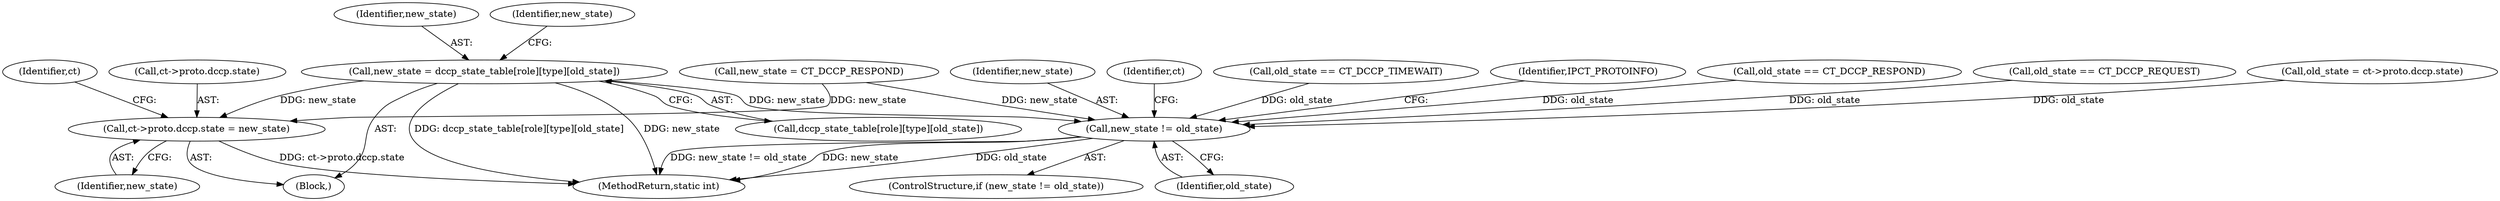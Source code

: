digraph "0_linux_b22f5126a24b3b2f15448c3f2a254fc10cbc2b92_1@array" {
"1000190" [label="(Call,new_state = dccp_state_table[role][type][old_state])"];
"1000421" [label="(Call,ct->proto.dccp.state = new_state)"];
"1000436" [label="(Call,new_state != old_state)"];
"1000433" [label="(Identifier,ct)"];
"1000111" [label="(Block,)"];
"1000437" [label="(Identifier,new_state)"];
"1000443" [label="(Identifier,ct)"];
"1000421" [label="(Call,ct->proto.dccp.state = new_state)"];
"1000435" [label="(ControlStructure,if (new_state != old_state))"];
"1000451" [label="(MethodReturn,static int)"];
"1000205" [label="(Call,old_state == CT_DCCP_TIMEWAIT)"];
"1000440" [label="(Identifier,IPCT_PROTOINFO)"];
"1000255" [label="(Call,old_state == CT_DCCP_RESPOND)"];
"1000422" [label="(Call,ct->proto.dccp.state)"];
"1000191" [label="(Identifier,new_state)"];
"1000190" [label="(Call,new_state = dccp_state_table[role][type][old_state])"];
"1000200" [label="(Identifier,new_state)"];
"1000238" [label="(Call,old_state == CT_DCCP_REQUEST)"];
"1000339" [label="(Call,new_state = CT_DCCP_RESPOND)"];
"1000192" [label="(Call,dccp_state_table[role][type][old_state])"];
"1000181" [label="(Call,old_state = ct->proto.dccp.state)"];
"1000436" [label="(Call,new_state != old_state)"];
"1000429" [label="(Identifier,new_state)"];
"1000438" [label="(Identifier,old_state)"];
"1000190" -> "1000111"  [label="AST: "];
"1000190" -> "1000192"  [label="CFG: "];
"1000191" -> "1000190"  [label="AST: "];
"1000192" -> "1000190"  [label="AST: "];
"1000200" -> "1000190"  [label="CFG: "];
"1000190" -> "1000451"  [label="DDG: new_state"];
"1000190" -> "1000451"  [label="DDG: dccp_state_table[role][type][old_state]"];
"1000190" -> "1000421"  [label="DDG: new_state"];
"1000190" -> "1000436"  [label="DDG: new_state"];
"1000421" -> "1000111"  [label="AST: "];
"1000421" -> "1000429"  [label="CFG: "];
"1000422" -> "1000421"  [label="AST: "];
"1000429" -> "1000421"  [label="AST: "];
"1000433" -> "1000421"  [label="CFG: "];
"1000421" -> "1000451"  [label="DDG: ct->proto.dccp.state"];
"1000339" -> "1000421"  [label="DDG: new_state"];
"1000436" -> "1000435"  [label="AST: "];
"1000436" -> "1000438"  [label="CFG: "];
"1000437" -> "1000436"  [label="AST: "];
"1000438" -> "1000436"  [label="AST: "];
"1000440" -> "1000436"  [label="CFG: "];
"1000443" -> "1000436"  [label="CFG: "];
"1000436" -> "1000451"  [label="DDG: new_state != old_state"];
"1000436" -> "1000451"  [label="DDG: new_state"];
"1000436" -> "1000451"  [label="DDG: old_state"];
"1000339" -> "1000436"  [label="DDG: new_state"];
"1000181" -> "1000436"  [label="DDG: old_state"];
"1000238" -> "1000436"  [label="DDG: old_state"];
"1000205" -> "1000436"  [label="DDG: old_state"];
"1000255" -> "1000436"  [label="DDG: old_state"];
}
